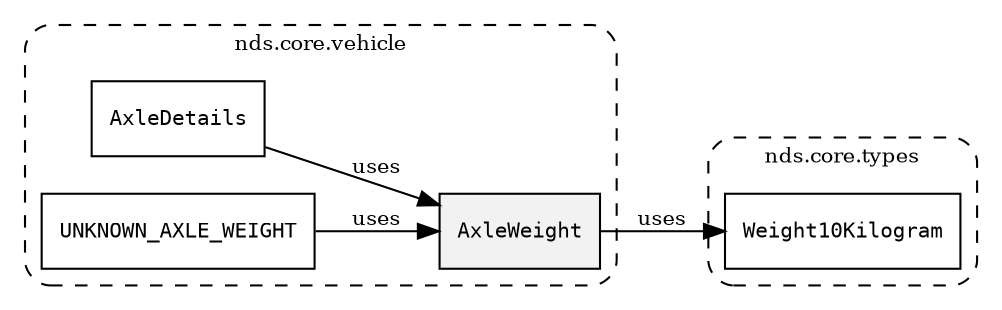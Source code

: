 /**
 * This dot file creates symbol collaboration diagram for AxleWeight.
 */
digraph ZSERIO
{
    node [shape=box, fontsize=10];
    rankdir="LR";
    fontsize=10;
    tooltip="AxleWeight collaboration diagram";

    subgraph "cluster_nds.core.vehicle"
    {
        style="dashed, rounded";
        label="nds.core.vehicle";
        tooltip="Package nds.core.vehicle";
        href="../../../content/packages/nds.core.vehicle.html#Package-nds-core-vehicle";
        target="_parent";

        "AxleWeight" [style="filled", fillcolor="#0000000D", target="_parent", label=<<font face="monospace"><table align="center" border="0" cellspacing="0" cellpadding="0"><tr><td href="../../../content/packages/nds.core.vehicle.html#Subtype-AxleWeight" title="Subtype defined in nds.core.vehicle">AxleWeight</td></tr></table></font>>];
        "AxleDetails" [target="_parent", label=<<font face="monospace"><table align="center" border="0" cellspacing="0" cellpadding="0"><tr><td href="../../../content/packages/nds.core.vehicle.html#Structure-AxleDetails" title="Structure defined in nds.core.vehicle">AxleDetails</td></tr></table></font>>];
        "UNKNOWN_AXLE_WEIGHT" [target="_parent", label=<<font face="monospace"><table align="center" border="0" cellspacing="0" cellpadding="0"><tr><td href="../../../content/packages/nds.core.vehicle.html#Constant-UNKNOWN_AXLE_WEIGHT" title="Constant defined in nds.core.vehicle">UNKNOWN_AXLE_WEIGHT</td></tr></table></font>>];
    }

    subgraph "cluster_nds.core.types"
    {
        style="dashed, rounded";
        label="nds.core.types";
        tooltip="Package nds.core.types";
        href="../../../content/packages/nds.core.types.html#Package-nds-core-types";
        target="_parent";

        "Weight10Kilogram" [target="_parent", label=<<font face="monospace"><table align="center" border="0" cellspacing="0" cellpadding="0"><tr><td href="../../../content/packages/nds.core.types.html#Subtype-Weight10Kilogram" title="Subtype defined in nds.core.types">Weight10Kilogram</td></tr></table></font>>];
    }

    "AxleWeight" -> "Weight10Kilogram" [label="uses", fontsize=10];
    "AxleDetails" -> "AxleWeight" [label="uses", fontsize=10];
    "UNKNOWN_AXLE_WEIGHT" -> "AxleWeight" [label="uses", fontsize=10];
}
